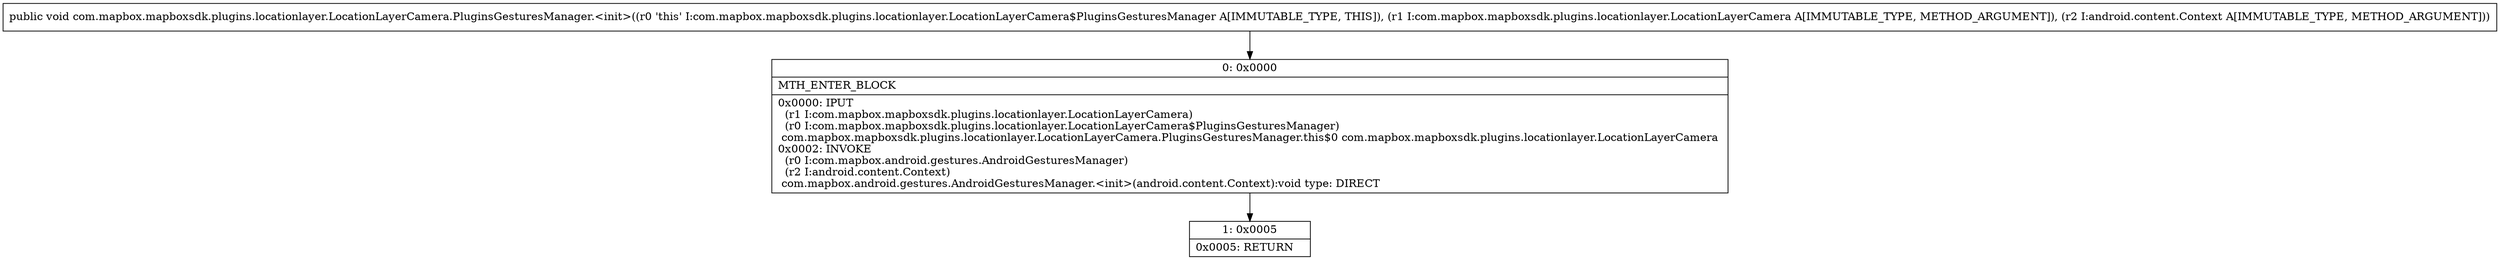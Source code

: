 digraph "CFG forcom.mapbox.mapboxsdk.plugins.locationlayer.LocationLayerCamera.PluginsGesturesManager.\<init\>(Lcom\/mapbox\/mapboxsdk\/plugins\/locationlayer\/LocationLayerCamera;Landroid\/content\/Context;)V" {
Node_0 [shape=record,label="{0\:\ 0x0000|MTH_ENTER_BLOCK\l|0x0000: IPUT  \l  (r1 I:com.mapbox.mapboxsdk.plugins.locationlayer.LocationLayerCamera)\l  (r0 I:com.mapbox.mapboxsdk.plugins.locationlayer.LocationLayerCamera$PluginsGesturesManager)\l com.mapbox.mapboxsdk.plugins.locationlayer.LocationLayerCamera.PluginsGesturesManager.this$0 com.mapbox.mapboxsdk.plugins.locationlayer.LocationLayerCamera \l0x0002: INVOKE  \l  (r0 I:com.mapbox.android.gestures.AndroidGesturesManager)\l  (r2 I:android.content.Context)\l com.mapbox.android.gestures.AndroidGesturesManager.\<init\>(android.content.Context):void type: DIRECT \l}"];
Node_1 [shape=record,label="{1\:\ 0x0005|0x0005: RETURN   \l}"];
MethodNode[shape=record,label="{public void com.mapbox.mapboxsdk.plugins.locationlayer.LocationLayerCamera.PluginsGesturesManager.\<init\>((r0 'this' I:com.mapbox.mapboxsdk.plugins.locationlayer.LocationLayerCamera$PluginsGesturesManager A[IMMUTABLE_TYPE, THIS]), (r1 I:com.mapbox.mapboxsdk.plugins.locationlayer.LocationLayerCamera A[IMMUTABLE_TYPE, METHOD_ARGUMENT]), (r2 I:android.content.Context A[IMMUTABLE_TYPE, METHOD_ARGUMENT])) }"];
MethodNode -> Node_0;
Node_0 -> Node_1;
}


